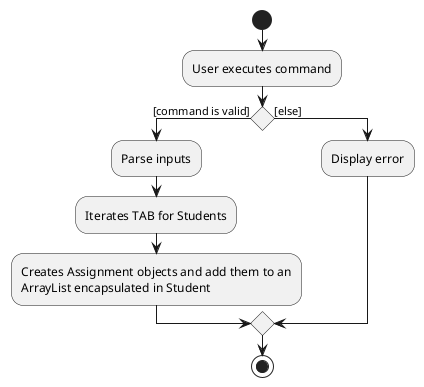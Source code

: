 @startuml
start
:User executes command;

'Since the beta syntax does not support placing the condition outside the
'diamond we place it as the true branch instead.

if () then ([command is valid])
    :Parse inputs;
    :Iterates TAB for Students;
    :Creates Assignment objects and add them to an
    ArrayList encapsulated in Student;
else ([else])
    :Display error;
endif
stop
@enduml